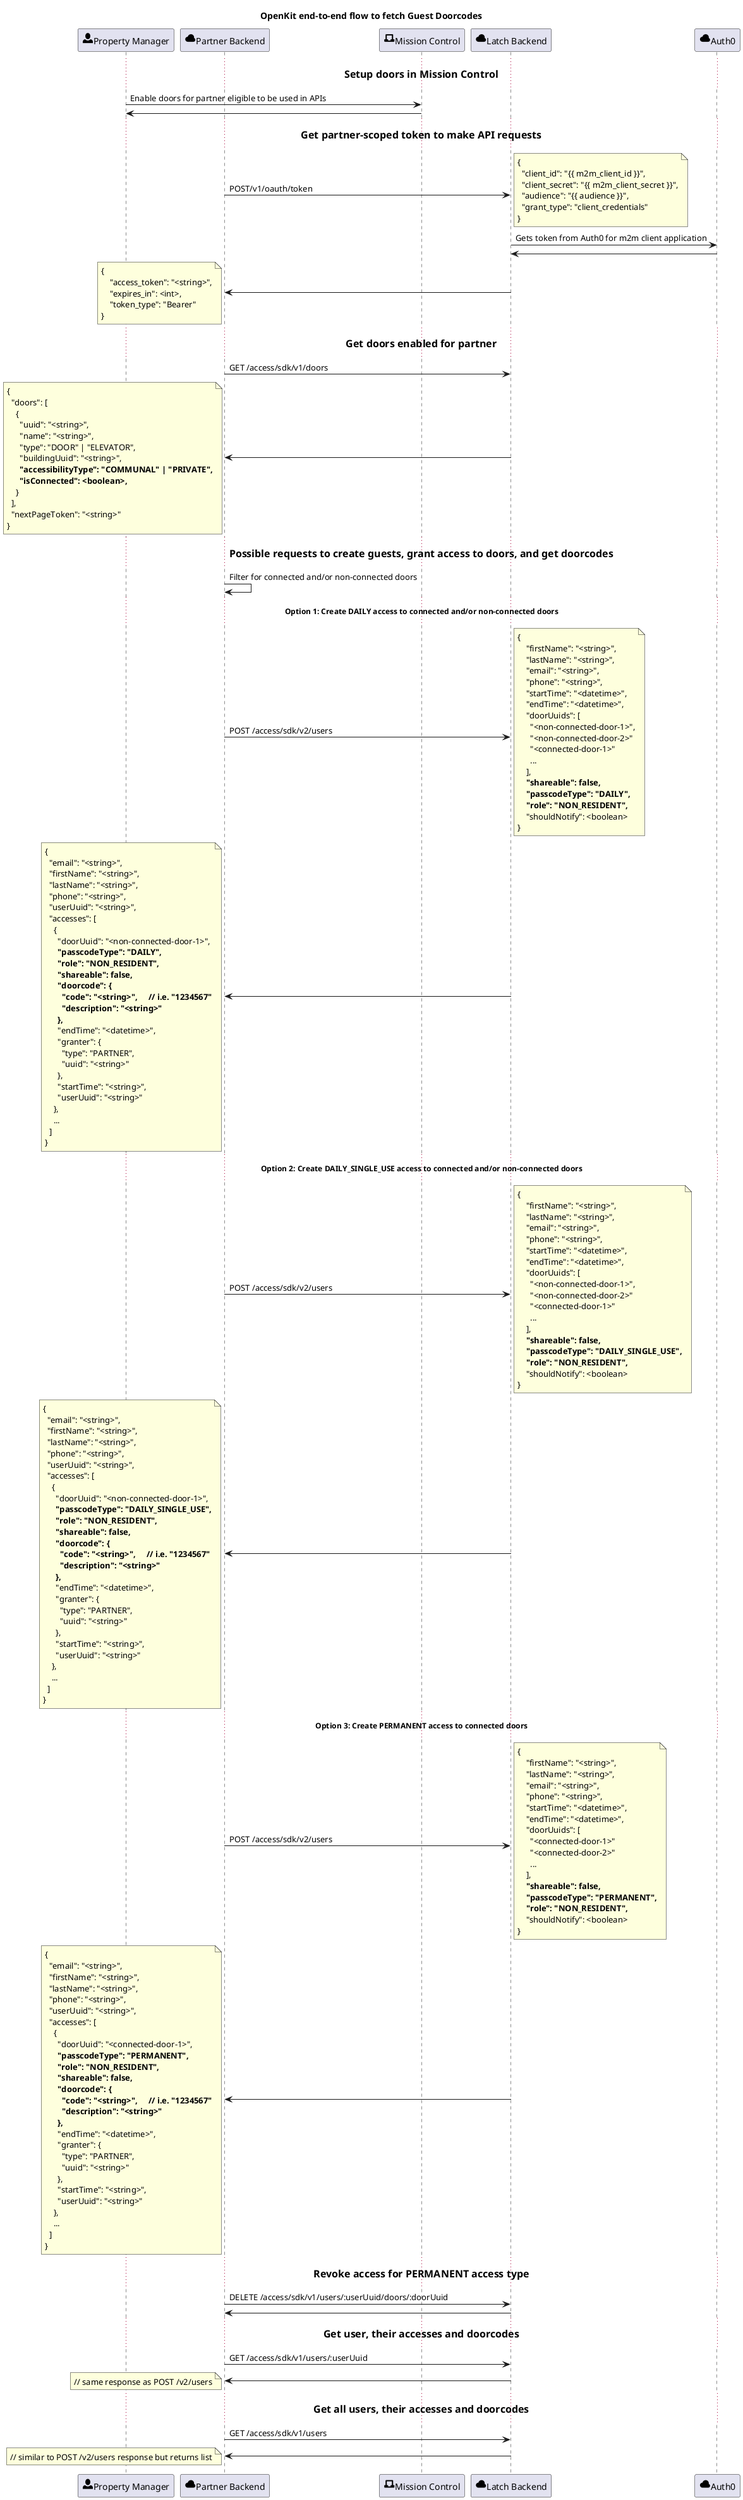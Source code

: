 @startuml
' plantuml sequence diagram syntax https://plantuml.com/sequence-diagram
' builtin icons are at https://plantuml.com/openiconic

participant "<size:24><&person></size>Property Manager" as pm
participant "<size:24><&cloud></size>Partner Backend" as pbe
participant "<size:24><&laptop></size>Mission Control" as mc
participant "<size:24><&cloud></size>Latch Backend" as lbe
participant "<size:24><&cloud></size>Auth0" as auth0
title OpenKit end-to-end flow to fetch Guest Doorcodes

... <size:16><b>Setup doors in Mission Control ...
pm -> mc: Enable doors for partner eligible to be used in APIs
mc -> pm


... <size:16><b>Get partner-scoped token to make API requests ...
pbe -> lbe: POST/v1/oauth/token
note right
{
  "client_id": "{{ m2m_client_id }}",
  "client_secret": "{{ m2m_client_secret }}",
  "audience": "{{ audience }}",
  "grant_type": "client_credentials"
}
end note
lbe -> auth0: Gets token from Auth0 for m2m client application
auth0 -> lbe
lbe -> pbe
note left
{
    "access_token": "<string>",
    "expires_in": <int>,
    "token_type": "Bearer"
}
end note


... <size:16><b>Get doors enabled for partner ...
pbe -> lbe: GET /access/sdk/v1/doors
lbe -> pbe
note left
{
  "doors": [
    {
      "uuid": "<string>",
      "name": "<string>",
      "type": "DOOR" | "ELEVATOR",
      "buildingUuid": "<string>",
      **"accessibilityType": "COMMUNAL" | "PRIVATE",**
      **"isConnected": <boolean>,**
    }
  ],
  "nextPageToken": "<string>"
}
end note


... <size:16><b>Possible requests to create guests, grant access to doors, and get doorcodes ...
pbe -> pbe: Filter for connected and/or non-connected doors

... <size:12><b>Option 1: Create DAILY access to connected and/or non-connected doors ...
pbe -> lbe: POST /access/sdk/v2/users
note right
{
    "firstName": "<string>",
    "lastName": "<string>",
    "email": "<string>",
    "phone": "<string>",
    "startTime": "<datetime>",
    "endTime": "<datetime>",
    "doorUuids": [
      "<non-connected-door-1>",
      "<non-connected-door-2>"
      "<connected-door-1>"
      ...
    ],
    **"shareable": false,**
    **"passcodeType": "DAILY",**
    **"role": "NON_RESIDENT",**
    "shouldNotify": <boolean>
}
end note
lbe -> pbe
note left
{
  "email": "<string>",
  "firstName": "<string>",
  "lastName": "<string>",
  "phone": "<string>",
  "userUuid": "<string>",
  "accesses": [
    {
      "doorUuid": "<non-connected-door-1>",
      **"passcodeType": "DAILY",**
      **"role": "NON_RESIDENT",**
      **"shareable": false,**
      **"doorcode": {**
        **"code": "<string>",     // i.e. "1234567"**
        **"description": "<string>"**
      **},**
      "endTime": "<datetime>",
      "granter": {
        "type": "PARTNER",
        "uuid": "<string>"
      },
      "startTime": "<string>",
      "userUuid": "<string>"
    },
    ...
  ]
}
end note

... <size:12><b>Option 2: Create DAILY_SINGLE_USE access to connected and/or non-connected doors ...
pbe -> lbe: POST /access/sdk/v2/users
note right
{
    "firstName": "<string>",
    "lastName": "<string>",
    "email": "<string>",
    "phone": "<string>",
    "startTime": "<datetime>",
    "endTime": "<datetime>",
    "doorUuids": [
      "<non-connected-door-1>",
      "<non-connected-door-2>"
      "<connected-door-1>"
      ...
    ],
    **"shareable": false,**
    **"passcodeType": "DAILY_SINGLE_USE",**
    **"role": "NON_RESIDENT",**
    "shouldNotify": <boolean>
}
end note
lbe -> pbe
note left
{
  "email": "<string>",
  "firstName": "<string>",
  "lastName": "<string>",
  "phone": "<string>",
  "userUuid": "<string>",
  "accesses": [
    {
      "doorUuid": "<non-connected-door-1>",
      **"passcodeType": "DAILY_SINGLE_USE",**
      **"role": "NON_RESIDENT",**
      **"shareable": false,**
      **"doorcode": {**
        **"code": "<string>",     // i.e. "1234567"**
        **"description": "<string>"**
      **},**
      "endTime": "<datetime>",
      "granter": {
        "type": "PARTNER",
        "uuid": "<string>"
      },
      "startTime": "<string>",
      "userUuid": "<string>"
    },
    ...
  ]
}
end note

... <size:12><b>Option 3: Create PERMANENT access to connected doors ...
pbe -> lbe: POST /access/sdk/v2/users
note right
{
    "firstName": "<string>",
    "lastName": "<string>",
    "email": "<string>",
    "phone": "<string>",
    "startTime": "<datetime>",
    "endTime": "<datetime>",
    "doorUuids": [
      "<connected-door-1>"
      "<connected-door-2>"
      ...
    ],
    **"shareable": false,**
    **"passcodeType": "PERMANENT",**
    **"role": "NON_RESIDENT",**
    "shouldNotify": <boolean>
}
end note
lbe -> pbe
note left
{
  "email": "<string>",
  "firstName": "<string>",
  "lastName": "<string>",
  "phone": "<string>",
  "userUuid": "<string>",
  "accesses": [
    {
      "doorUuid": "<connected-door-1>",
      **"passcodeType": "PERMANENT",**
      **"role": "NON_RESIDENT",**
      **"shareable": false,**
      **"doorcode": {**
        **"code": "<string>",     // i.e. "1234567"**
        **"description": "<string>"**
      **},**
      "endTime": "<datetime>",
      "granter": {
        "type": "PARTNER",
        "uuid": "<string>"
      },
      "startTime": "<string>",
      "userUuid": "<string>"
    },
    ...
  ]
}
end note

... <size:16><b>Revoke access for PERMANENT access type ...
pbe -> lbe: DELETE /access/sdk/v1/users/:userUuid/doors/:doorUuid
lbe -> pbe

... <size:16><b>Get user, their accesses and doorcodes ...
pbe -> lbe: GET /access/sdk/v1/users/:userUuid
lbe -> pbe
note left
// same response as POST /v2/users
end note

... <size:16><b>Get all users, their accesses and doorcodes ...
pbe -> lbe: GET /access/sdk/v1/users
lbe -> pbe
note left
// similar to POST /v2/users response but returns list
end note
@enduml
